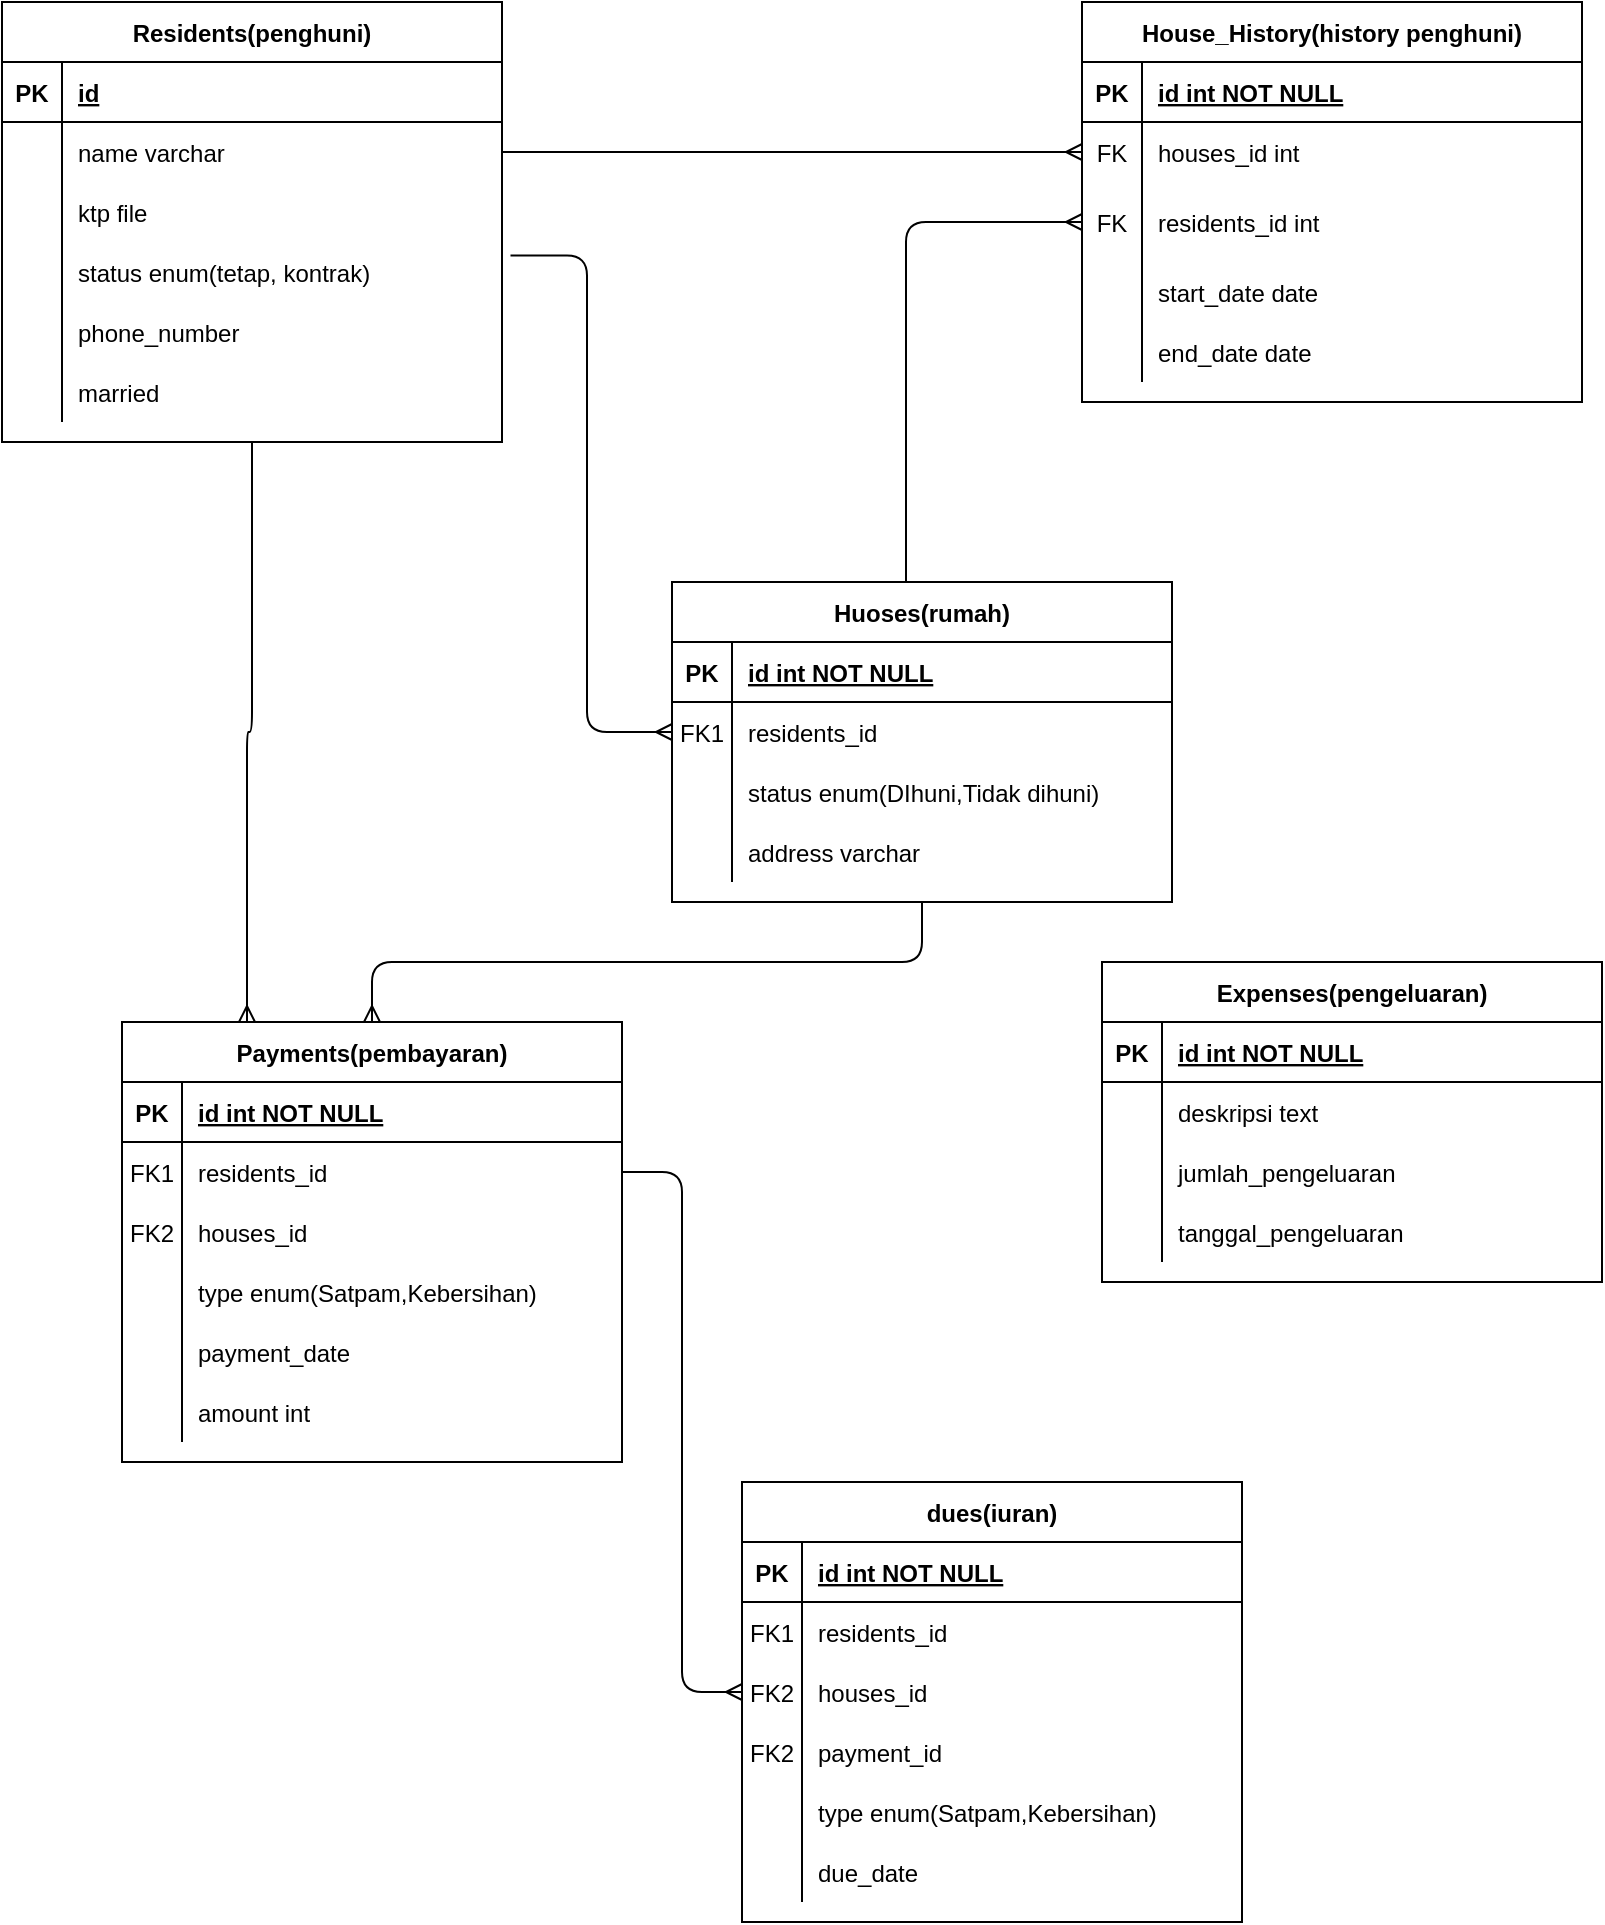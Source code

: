 <mxfile version="14.5.1" type="device"><diagram id="R2lEEEUBdFMjLlhIrx00" name="Page-1"><mxGraphModel dx="1024" dy="584" grid="1" gridSize="10" guides="1" tooltips="1" connect="1" arrows="1" fold="1" page="1" pageScale="1" pageWidth="850" pageHeight="1100" math="0" shadow="0" extFonts="Permanent Marker^https://fonts.googleapis.com/css?family=Permanent+Marker"><root><mxCell id="0"/><mxCell id="1" parent="0"/><mxCell id="C-vyLk0tnHw3VtMMgP7b-2" value="Residents(penghuni)" style="shape=table;startSize=30;container=1;collapsible=1;childLayout=tableLayout;fixedRows=1;rowLines=0;fontStyle=1;align=center;resizeLast=1;" parent="1" vertex="1"><mxGeometry x="90" y="10" width="250" height="220" as="geometry"/></mxCell><mxCell id="C-vyLk0tnHw3VtMMgP7b-3" value="" style="shape=partialRectangle;collapsible=0;dropTarget=0;pointerEvents=0;fillColor=none;points=[[0,0.5],[1,0.5]];portConstraint=eastwest;top=0;left=0;right=0;bottom=1;" parent="C-vyLk0tnHw3VtMMgP7b-2" vertex="1"><mxGeometry y="30" width="250" height="30" as="geometry"/></mxCell><mxCell id="C-vyLk0tnHw3VtMMgP7b-4" value="PK" style="shape=partialRectangle;overflow=hidden;connectable=0;fillColor=none;top=0;left=0;bottom=0;right=0;fontStyle=1;" parent="C-vyLk0tnHw3VtMMgP7b-3" vertex="1"><mxGeometry width="30" height="30" as="geometry"/></mxCell><mxCell id="C-vyLk0tnHw3VtMMgP7b-5" value="id" style="shape=partialRectangle;overflow=hidden;connectable=0;fillColor=none;top=0;left=0;bottom=0;right=0;align=left;spacingLeft=6;fontStyle=5;" parent="C-vyLk0tnHw3VtMMgP7b-3" vertex="1"><mxGeometry x="30" width="220" height="30" as="geometry"/></mxCell><mxCell id="C-vyLk0tnHw3VtMMgP7b-9" value="" style="shape=partialRectangle;collapsible=0;dropTarget=0;pointerEvents=0;fillColor=none;points=[[0,0.5],[1,0.5]];portConstraint=eastwest;top=0;left=0;right=0;bottom=0;" parent="C-vyLk0tnHw3VtMMgP7b-2" vertex="1"><mxGeometry y="60" width="250" height="30" as="geometry"/></mxCell><mxCell id="C-vyLk0tnHw3VtMMgP7b-10" value="" style="shape=partialRectangle;overflow=hidden;connectable=0;fillColor=none;top=0;left=0;bottom=0;right=0;" parent="C-vyLk0tnHw3VtMMgP7b-9" vertex="1"><mxGeometry width="30" height="30" as="geometry"/></mxCell><mxCell id="C-vyLk0tnHw3VtMMgP7b-11" value="name varchar" style="shape=partialRectangle;overflow=hidden;connectable=0;fillColor=none;top=0;left=0;bottom=0;right=0;align=left;spacingLeft=6;" parent="C-vyLk0tnHw3VtMMgP7b-9" vertex="1"><mxGeometry x="30" width="220" height="30" as="geometry"/></mxCell><mxCell id="QM_xxg7JwWOFbiOxINcO-1" value="" style="shape=partialRectangle;collapsible=0;dropTarget=0;pointerEvents=0;fillColor=none;points=[[0,0.5],[1,0.5]];portConstraint=eastwest;top=0;left=0;right=0;bottom=0;" parent="C-vyLk0tnHw3VtMMgP7b-2" vertex="1"><mxGeometry y="90" width="250" height="30" as="geometry"/></mxCell><mxCell id="QM_xxg7JwWOFbiOxINcO-2" value="&#10;&#10;&lt;span style=&quot;color: rgb(191, 199, 213); font-size: 12.8px; font-style: normal; font-weight: 500; letter-spacing: normal; text-indent: 0px; text-transform: none; word-spacing: 0px; background-color: rgb(37, 42, 55); display: inline; float: none;&quot;&gt;composer create-project laravel/laravel example-app&lt;/span&gt;&#10;&#10;" style="shape=partialRectangle;overflow=hidden;connectable=0;fillColor=none;top=0;left=0;bottom=0;right=0;" parent="QM_xxg7JwWOFbiOxINcO-1" vertex="1"><mxGeometry width="30" height="30" as="geometry"/></mxCell><mxCell id="QM_xxg7JwWOFbiOxINcO-3" value="ktp file" style="shape=partialRectangle;overflow=hidden;connectable=0;fillColor=none;top=0;left=0;bottom=0;right=0;align=left;spacingLeft=6;" parent="QM_xxg7JwWOFbiOxINcO-1" vertex="1"><mxGeometry x="30" width="220" height="30" as="geometry"/></mxCell><mxCell id="QM_xxg7JwWOFbiOxINcO-9" value="" style="shape=partialRectangle;collapsible=0;dropTarget=0;pointerEvents=0;fillColor=none;points=[[0,0.5],[1,0.5]];portConstraint=eastwest;top=0;left=0;right=0;bottom=0;" parent="C-vyLk0tnHw3VtMMgP7b-2" vertex="1"><mxGeometry y="120" width="250" height="30" as="geometry"/></mxCell><mxCell id="QM_xxg7JwWOFbiOxINcO-10" value="&#10;&#10;&lt;span style=&quot;color: rgb(191, 199, 213); font-size: 12.8px; font-style: normal; font-weight: 500; letter-spacing: normal; text-indent: 0px; text-transform: none; word-spacing: 0px; background-color: rgb(37, 42, 55); display: inline; float: none;&quot;&gt;composer create-project laravel/laravel example-app&lt;/span&gt;&#10;&#10;" style="shape=partialRectangle;overflow=hidden;connectable=0;fillColor=none;top=0;left=0;bottom=0;right=0;" parent="QM_xxg7JwWOFbiOxINcO-9" vertex="1"><mxGeometry width="30" height="30" as="geometry"/></mxCell><mxCell id="QM_xxg7JwWOFbiOxINcO-11" value="status enum(tetap, kontrak)" style="shape=partialRectangle;overflow=hidden;connectable=0;fillColor=none;top=0;left=0;bottom=0;right=0;align=left;spacingLeft=6;" parent="QM_xxg7JwWOFbiOxINcO-9" vertex="1"><mxGeometry x="30" width="220" height="30" as="geometry"/></mxCell><mxCell id="QM_xxg7JwWOFbiOxINcO-12" value="" style="shape=partialRectangle;collapsible=0;dropTarget=0;pointerEvents=0;fillColor=none;points=[[0,0.5],[1,0.5]];portConstraint=eastwest;top=0;left=0;right=0;bottom=0;" parent="C-vyLk0tnHw3VtMMgP7b-2" vertex="1"><mxGeometry y="150" width="250" height="30" as="geometry"/></mxCell><mxCell id="QM_xxg7JwWOFbiOxINcO-13" value="&#10;&#10;&lt;span style=&quot;color: rgb(191, 199, 213); font-size: 12.8px; font-style: normal; font-weight: 500; letter-spacing: normal; text-indent: 0px; text-transform: none; word-spacing: 0px; background-color: rgb(37, 42, 55); display: inline; float: none;&quot;&gt;composer create-project laravel/laravel example-app&lt;/span&gt;&#10;&#10;" style="shape=partialRectangle;overflow=hidden;connectable=0;fillColor=none;top=0;left=0;bottom=0;right=0;" parent="QM_xxg7JwWOFbiOxINcO-12" vertex="1"><mxGeometry width="30" height="30" as="geometry"/></mxCell><mxCell id="QM_xxg7JwWOFbiOxINcO-14" value="phone_number" style="shape=partialRectangle;overflow=hidden;connectable=0;fillColor=none;top=0;left=0;bottom=0;right=0;align=left;spacingLeft=6;" parent="QM_xxg7JwWOFbiOxINcO-12" vertex="1"><mxGeometry x="30" width="220" height="30" as="geometry"/></mxCell><mxCell id="QM_xxg7JwWOFbiOxINcO-15" value="" style="shape=partialRectangle;collapsible=0;dropTarget=0;pointerEvents=0;fillColor=none;points=[[0,0.5],[1,0.5]];portConstraint=eastwest;top=0;left=0;right=0;bottom=0;" parent="C-vyLk0tnHw3VtMMgP7b-2" vertex="1"><mxGeometry y="180" width="250" height="30" as="geometry"/></mxCell><mxCell id="QM_xxg7JwWOFbiOxINcO-16" value="&#10;&#10;&lt;span style=&quot;color: rgb(191, 199, 213); font-size: 12.8px; font-style: normal; font-weight: 500; letter-spacing: normal; text-indent: 0px; text-transform: none; word-spacing: 0px; background-color: rgb(37, 42, 55); display: inline; float: none;&quot;&gt;composer create-project laravel/laravel example-app&lt;/span&gt;&#10;&#10;" style="shape=partialRectangle;overflow=hidden;connectable=0;fillColor=none;top=0;left=0;bottom=0;right=0;" parent="QM_xxg7JwWOFbiOxINcO-15" vertex="1"><mxGeometry width="30" height="30" as="geometry"/></mxCell><mxCell id="QM_xxg7JwWOFbiOxINcO-17" value="married" style="shape=partialRectangle;overflow=hidden;connectable=0;fillColor=none;top=0;left=0;bottom=0;right=0;align=left;spacingLeft=6;" parent="QM_xxg7JwWOFbiOxINcO-15" vertex="1"><mxGeometry x="30" width="220" height="30" as="geometry"/></mxCell><mxCell id="C-vyLk0tnHw3VtMMgP7b-13" value="Huoses(rumah)" style="shape=table;startSize=30;container=1;collapsible=1;childLayout=tableLayout;fixedRows=1;rowLines=0;fontStyle=1;align=center;resizeLast=1;" parent="1" vertex="1"><mxGeometry x="425" y="300" width="250" height="160" as="geometry"/></mxCell><mxCell id="C-vyLk0tnHw3VtMMgP7b-14" value="" style="shape=partialRectangle;collapsible=0;dropTarget=0;pointerEvents=0;fillColor=none;points=[[0,0.5],[1,0.5]];portConstraint=eastwest;top=0;left=0;right=0;bottom=1;" parent="C-vyLk0tnHw3VtMMgP7b-13" vertex="1"><mxGeometry y="30" width="250" height="30" as="geometry"/></mxCell><mxCell id="C-vyLk0tnHw3VtMMgP7b-15" value="PK" style="shape=partialRectangle;overflow=hidden;connectable=0;fillColor=none;top=0;left=0;bottom=0;right=0;fontStyle=1;" parent="C-vyLk0tnHw3VtMMgP7b-14" vertex="1"><mxGeometry width="30" height="30" as="geometry"/></mxCell><mxCell id="C-vyLk0tnHw3VtMMgP7b-16" value="id int NOT NULL " style="shape=partialRectangle;overflow=hidden;connectable=0;fillColor=none;top=0;left=0;bottom=0;right=0;align=left;spacingLeft=6;fontStyle=5;" parent="C-vyLk0tnHw3VtMMgP7b-14" vertex="1"><mxGeometry x="30" width="220" height="30" as="geometry"/></mxCell><mxCell id="C-vyLk0tnHw3VtMMgP7b-17" value="" style="shape=partialRectangle;collapsible=0;dropTarget=0;pointerEvents=0;fillColor=none;points=[[0,0.5],[1,0.5]];portConstraint=eastwest;top=0;left=0;right=0;bottom=0;" parent="C-vyLk0tnHw3VtMMgP7b-13" vertex="1"><mxGeometry y="60" width="250" height="30" as="geometry"/></mxCell><mxCell id="C-vyLk0tnHw3VtMMgP7b-18" value="FK1" style="shape=partialRectangle;overflow=hidden;connectable=0;fillColor=none;top=0;left=0;bottom=0;right=0;" parent="C-vyLk0tnHw3VtMMgP7b-17" vertex="1"><mxGeometry width="30" height="30" as="geometry"/></mxCell><mxCell id="C-vyLk0tnHw3VtMMgP7b-19" value="residents_id" style="shape=partialRectangle;overflow=hidden;connectable=0;fillColor=none;top=0;left=0;bottom=0;right=0;align=left;spacingLeft=6;" parent="C-vyLk0tnHw3VtMMgP7b-17" vertex="1"><mxGeometry x="30" width="220" height="30" as="geometry"/></mxCell><mxCell id="C-vyLk0tnHw3VtMMgP7b-20" value="" style="shape=partialRectangle;collapsible=0;dropTarget=0;pointerEvents=0;fillColor=none;points=[[0,0.5],[1,0.5]];portConstraint=eastwest;top=0;left=0;right=0;bottom=0;" parent="C-vyLk0tnHw3VtMMgP7b-13" vertex="1"><mxGeometry y="90" width="250" height="30" as="geometry"/></mxCell><mxCell id="C-vyLk0tnHw3VtMMgP7b-21" value="" style="shape=partialRectangle;overflow=hidden;connectable=0;fillColor=none;top=0;left=0;bottom=0;right=0;" parent="C-vyLk0tnHw3VtMMgP7b-20" vertex="1"><mxGeometry width="30" height="30" as="geometry"/></mxCell><mxCell id="C-vyLk0tnHw3VtMMgP7b-22" value="status enum(DIhuni,Tidak dihuni)" style="shape=partialRectangle;overflow=hidden;connectable=0;fillColor=none;top=0;left=0;bottom=0;right=0;align=left;spacingLeft=6;" parent="C-vyLk0tnHw3VtMMgP7b-20" vertex="1"><mxGeometry x="30" width="220" height="30" as="geometry"/></mxCell><mxCell id="QM_xxg7JwWOFbiOxINcO-21" value="" style="shape=partialRectangle;collapsible=0;dropTarget=0;pointerEvents=0;fillColor=none;points=[[0,0.5],[1,0.5]];portConstraint=eastwest;top=0;left=0;right=0;bottom=0;" parent="C-vyLk0tnHw3VtMMgP7b-13" vertex="1"><mxGeometry y="120" width="250" height="30" as="geometry"/></mxCell><mxCell id="QM_xxg7JwWOFbiOxINcO-22" value="" style="shape=partialRectangle;overflow=hidden;connectable=0;fillColor=none;top=0;left=0;bottom=0;right=0;" parent="QM_xxg7JwWOFbiOxINcO-21" vertex="1"><mxGeometry width="30" height="30" as="geometry"/></mxCell><mxCell id="QM_xxg7JwWOFbiOxINcO-23" value="address varchar" style="shape=partialRectangle;overflow=hidden;connectable=0;fillColor=none;top=0;left=0;bottom=0;right=0;align=left;spacingLeft=6;" parent="QM_xxg7JwWOFbiOxINcO-21" vertex="1"><mxGeometry x="30" width="220" height="30" as="geometry"/></mxCell><mxCell id="QM_xxg7JwWOFbiOxINcO-24" value="Payments(pembayaran)" style="shape=table;startSize=30;container=1;collapsible=1;childLayout=tableLayout;fixedRows=1;rowLines=0;fontStyle=1;align=center;resizeLast=1;" parent="1" vertex="1"><mxGeometry x="150" y="520" width="250" height="220" as="geometry"/></mxCell><mxCell id="QM_xxg7JwWOFbiOxINcO-25" value="" style="shape=partialRectangle;collapsible=0;dropTarget=0;pointerEvents=0;fillColor=none;points=[[0,0.5],[1,0.5]];portConstraint=eastwest;top=0;left=0;right=0;bottom=1;" parent="QM_xxg7JwWOFbiOxINcO-24" vertex="1"><mxGeometry y="30" width="250" height="30" as="geometry"/></mxCell><mxCell id="QM_xxg7JwWOFbiOxINcO-26" value="PK" style="shape=partialRectangle;overflow=hidden;connectable=0;fillColor=none;top=0;left=0;bottom=0;right=0;fontStyle=1;" parent="QM_xxg7JwWOFbiOxINcO-25" vertex="1"><mxGeometry width="30" height="30" as="geometry"/></mxCell><mxCell id="QM_xxg7JwWOFbiOxINcO-27" value="id int NOT NULL " style="shape=partialRectangle;overflow=hidden;connectable=0;fillColor=none;top=0;left=0;bottom=0;right=0;align=left;spacingLeft=6;fontStyle=5;" parent="QM_xxg7JwWOFbiOxINcO-25" vertex="1"><mxGeometry x="30" width="220" height="30" as="geometry"/></mxCell><mxCell id="QM_xxg7JwWOFbiOxINcO-28" value="" style="shape=partialRectangle;collapsible=0;dropTarget=0;pointerEvents=0;fillColor=none;points=[[0,0.5],[1,0.5]];portConstraint=eastwest;top=0;left=0;right=0;bottom=0;" parent="QM_xxg7JwWOFbiOxINcO-24" vertex="1"><mxGeometry y="60" width="250" height="30" as="geometry"/></mxCell><mxCell id="QM_xxg7JwWOFbiOxINcO-29" value="FK1" style="shape=partialRectangle;overflow=hidden;connectable=0;fillColor=none;top=0;left=0;bottom=0;right=0;" parent="QM_xxg7JwWOFbiOxINcO-28" vertex="1"><mxGeometry width="30" height="30" as="geometry"/></mxCell><mxCell id="QM_xxg7JwWOFbiOxINcO-30" value="residents_id" style="shape=partialRectangle;overflow=hidden;connectable=0;fillColor=none;top=0;left=0;bottom=0;right=0;align=left;spacingLeft=6;" parent="QM_xxg7JwWOFbiOxINcO-28" vertex="1"><mxGeometry x="30" width="220" height="30" as="geometry"/></mxCell><mxCell id="QM_xxg7JwWOFbiOxINcO-37" value="" style="shape=partialRectangle;collapsible=0;dropTarget=0;pointerEvents=0;fillColor=none;points=[[0,0.5],[1,0.5]];portConstraint=eastwest;top=0;left=0;right=0;bottom=0;" parent="QM_xxg7JwWOFbiOxINcO-24" vertex="1"><mxGeometry y="90" width="250" height="30" as="geometry"/></mxCell><mxCell id="QM_xxg7JwWOFbiOxINcO-38" value="FK2" style="shape=partialRectangle;overflow=hidden;connectable=0;fillColor=none;top=0;left=0;bottom=0;right=0;" parent="QM_xxg7JwWOFbiOxINcO-37" vertex="1"><mxGeometry width="30" height="30" as="geometry"/></mxCell><mxCell id="QM_xxg7JwWOFbiOxINcO-39" value="houses_id" style="shape=partialRectangle;overflow=hidden;connectable=0;fillColor=none;top=0;left=0;bottom=0;right=0;align=left;spacingLeft=6;" parent="QM_xxg7JwWOFbiOxINcO-37" vertex="1"><mxGeometry x="30" width="220" height="30" as="geometry"/></mxCell><mxCell id="QM_xxg7JwWOFbiOxINcO-31" value="" style="shape=partialRectangle;collapsible=0;dropTarget=0;pointerEvents=0;fillColor=none;points=[[0,0.5],[1,0.5]];portConstraint=eastwest;top=0;left=0;right=0;bottom=0;" parent="QM_xxg7JwWOFbiOxINcO-24" vertex="1"><mxGeometry y="120" width="250" height="30" as="geometry"/></mxCell><mxCell id="QM_xxg7JwWOFbiOxINcO-32" value="" style="shape=partialRectangle;overflow=hidden;connectable=0;fillColor=none;top=0;left=0;bottom=0;right=0;" parent="QM_xxg7JwWOFbiOxINcO-31" vertex="1"><mxGeometry width="30" height="30" as="geometry"/></mxCell><mxCell id="QM_xxg7JwWOFbiOxINcO-33" value="type enum(Satpam,Kebersihan)" style="shape=partialRectangle;overflow=hidden;connectable=0;fillColor=none;top=0;left=0;bottom=0;right=0;align=left;spacingLeft=6;" parent="QM_xxg7JwWOFbiOxINcO-31" vertex="1"><mxGeometry x="30" width="220" height="30" as="geometry"/></mxCell><mxCell id="QM_xxg7JwWOFbiOxINcO-34" value="" style="shape=partialRectangle;collapsible=0;dropTarget=0;pointerEvents=0;fillColor=none;points=[[0,0.5],[1,0.5]];portConstraint=eastwest;top=0;left=0;right=0;bottom=0;" parent="QM_xxg7JwWOFbiOxINcO-24" vertex="1"><mxGeometry y="150" width="250" height="30" as="geometry"/></mxCell><mxCell id="QM_xxg7JwWOFbiOxINcO-35" value="" style="shape=partialRectangle;overflow=hidden;connectable=0;fillColor=none;top=0;left=0;bottom=0;right=0;" parent="QM_xxg7JwWOFbiOxINcO-34" vertex="1"><mxGeometry width="30" height="30" as="geometry"/></mxCell><mxCell id="QM_xxg7JwWOFbiOxINcO-36" value="payment_date" style="shape=partialRectangle;overflow=hidden;connectable=0;fillColor=none;top=0;left=0;bottom=0;right=0;align=left;spacingLeft=6;" parent="QM_xxg7JwWOFbiOxINcO-34" vertex="1"><mxGeometry x="30" width="220" height="30" as="geometry"/></mxCell><mxCell id="QM_xxg7JwWOFbiOxINcO-40" value="" style="shape=partialRectangle;collapsible=0;dropTarget=0;pointerEvents=0;fillColor=none;points=[[0,0.5],[1,0.5]];portConstraint=eastwest;top=0;left=0;right=0;bottom=0;" parent="QM_xxg7JwWOFbiOxINcO-24" vertex="1"><mxGeometry y="180" width="250" height="30" as="geometry"/></mxCell><mxCell id="QM_xxg7JwWOFbiOxINcO-41" value="" style="shape=partialRectangle;overflow=hidden;connectable=0;fillColor=none;top=0;left=0;bottom=0;right=0;" parent="QM_xxg7JwWOFbiOxINcO-40" vertex="1"><mxGeometry width="30" height="30" as="geometry"/></mxCell><mxCell id="QM_xxg7JwWOFbiOxINcO-42" value="amount int" style="shape=partialRectangle;overflow=hidden;connectable=0;fillColor=none;top=0;left=0;bottom=0;right=0;align=left;spacingLeft=6;" parent="QM_xxg7JwWOFbiOxINcO-40" vertex="1"><mxGeometry x="30" width="220" height="30" as="geometry"/></mxCell><mxCell id="QM_xxg7JwWOFbiOxINcO-49" value="Expenses(pengeluaran)" style="shape=table;startSize=30;container=1;collapsible=1;childLayout=tableLayout;fixedRows=1;rowLines=0;fontStyle=1;align=center;resizeLast=1;" parent="1" vertex="1"><mxGeometry x="640" y="490" width="250" height="160" as="geometry"/></mxCell><mxCell id="QM_xxg7JwWOFbiOxINcO-50" value="" style="shape=partialRectangle;collapsible=0;dropTarget=0;pointerEvents=0;fillColor=none;points=[[0,0.5],[1,0.5]];portConstraint=eastwest;top=0;left=0;right=0;bottom=1;" parent="QM_xxg7JwWOFbiOxINcO-49" vertex="1"><mxGeometry y="30" width="250" height="30" as="geometry"/></mxCell><mxCell id="QM_xxg7JwWOFbiOxINcO-51" value="PK" style="shape=partialRectangle;overflow=hidden;connectable=0;fillColor=none;top=0;left=0;bottom=0;right=0;fontStyle=1;" parent="QM_xxg7JwWOFbiOxINcO-50" vertex="1"><mxGeometry width="30" height="30" as="geometry"/></mxCell><mxCell id="QM_xxg7JwWOFbiOxINcO-52" value="id int NOT NULL " style="shape=partialRectangle;overflow=hidden;connectable=0;fillColor=none;top=0;left=0;bottom=0;right=0;align=left;spacingLeft=6;fontStyle=5;" parent="QM_xxg7JwWOFbiOxINcO-50" vertex="1"><mxGeometry x="30" width="220" height="30" as="geometry"/></mxCell><mxCell id="QM_xxg7JwWOFbiOxINcO-59" value="" style="shape=partialRectangle;collapsible=0;dropTarget=0;pointerEvents=0;fillColor=none;points=[[0,0.5],[1,0.5]];portConstraint=eastwest;top=0;left=0;right=0;bottom=0;" parent="QM_xxg7JwWOFbiOxINcO-49" vertex="1"><mxGeometry y="60" width="250" height="30" as="geometry"/></mxCell><mxCell id="QM_xxg7JwWOFbiOxINcO-60" value="" style="shape=partialRectangle;overflow=hidden;connectable=0;fillColor=none;top=0;left=0;bottom=0;right=0;" parent="QM_xxg7JwWOFbiOxINcO-59" vertex="1"><mxGeometry width="30" height="30" as="geometry"/></mxCell><mxCell id="QM_xxg7JwWOFbiOxINcO-61" value="deskripsi text" style="shape=partialRectangle;overflow=hidden;connectable=0;fillColor=none;top=0;left=0;bottom=0;right=0;align=left;spacingLeft=6;" parent="QM_xxg7JwWOFbiOxINcO-59" vertex="1"><mxGeometry x="30" width="220" height="30" as="geometry"/></mxCell><mxCell id="QM_xxg7JwWOFbiOxINcO-62" value="" style="shape=partialRectangle;collapsible=0;dropTarget=0;pointerEvents=0;fillColor=none;points=[[0,0.5],[1,0.5]];portConstraint=eastwest;top=0;left=0;right=0;bottom=0;" parent="QM_xxg7JwWOFbiOxINcO-49" vertex="1"><mxGeometry y="90" width="250" height="30" as="geometry"/></mxCell><mxCell id="QM_xxg7JwWOFbiOxINcO-63" value="" style="shape=partialRectangle;overflow=hidden;connectable=0;fillColor=none;top=0;left=0;bottom=0;right=0;" parent="QM_xxg7JwWOFbiOxINcO-62" vertex="1"><mxGeometry width="30" height="30" as="geometry"/></mxCell><mxCell id="QM_xxg7JwWOFbiOxINcO-64" value="jumlah_pengeluaran" style="shape=partialRectangle;overflow=hidden;connectable=0;fillColor=none;top=0;left=0;bottom=0;right=0;align=left;spacingLeft=6;" parent="QM_xxg7JwWOFbiOxINcO-62" vertex="1"><mxGeometry x="30" width="220" height="30" as="geometry"/></mxCell><mxCell id="QM_xxg7JwWOFbiOxINcO-65" value="" style="shape=partialRectangle;collapsible=0;dropTarget=0;pointerEvents=0;fillColor=none;points=[[0,0.5],[1,0.5]];portConstraint=eastwest;top=0;left=0;right=0;bottom=0;" parent="QM_xxg7JwWOFbiOxINcO-49" vertex="1"><mxGeometry y="120" width="250" height="30" as="geometry"/></mxCell><mxCell id="QM_xxg7JwWOFbiOxINcO-66" value="" style="shape=partialRectangle;overflow=hidden;connectable=0;fillColor=none;top=0;left=0;bottom=0;right=0;" parent="QM_xxg7JwWOFbiOxINcO-65" vertex="1"><mxGeometry width="30" height="30" as="geometry"/></mxCell><mxCell id="QM_xxg7JwWOFbiOxINcO-67" value="tanggal_pengeluaran" style="shape=partialRectangle;overflow=hidden;connectable=0;fillColor=none;top=0;left=0;bottom=0;right=0;align=left;spacingLeft=6;" parent="QM_xxg7JwWOFbiOxINcO-65" vertex="1"><mxGeometry x="30" width="220" height="30" as="geometry"/></mxCell><mxCell id="QM_xxg7JwWOFbiOxINcO-74" value="House_History(history penghuni)" style="shape=table;startSize=30;container=1;collapsible=1;childLayout=tableLayout;fixedRows=1;rowLines=0;fontStyle=1;align=center;resizeLast=1;" parent="1" vertex="1"><mxGeometry x="630" y="10" width="250" height="200" as="geometry"/></mxCell><mxCell id="QM_xxg7JwWOFbiOxINcO-75" value="" style="shape=partialRectangle;collapsible=0;dropTarget=0;pointerEvents=0;fillColor=none;points=[[0,0.5],[1,0.5]];portConstraint=eastwest;top=0;left=0;right=0;bottom=1;" parent="QM_xxg7JwWOFbiOxINcO-74" vertex="1"><mxGeometry y="30" width="250" height="30" as="geometry"/></mxCell><mxCell id="QM_xxg7JwWOFbiOxINcO-76" value="PK" style="shape=partialRectangle;overflow=hidden;connectable=0;fillColor=none;top=0;left=0;bottom=0;right=0;fontStyle=1;" parent="QM_xxg7JwWOFbiOxINcO-75" vertex="1"><mxGeometry width="30" height="30" as="geometry"/></mxCell><mxCell id="QM_xxg7JwWOFbiOxINcO-77" value="id int NOT NULL " style="shape=partialRectangle;overflow=hidden;connectable=0;fillColor=none;top=0;left=0;bottom=0;right=0;align=left;spacingLeft=6;fontStyle=5;" parent="QM_xxg7JwWOFbiOxINcO-75" vertex="1"><mxGeometry x="30" width="220" height="30" as="geometry"/></mxCell><mxCell id="QM_xxg7JwWOFbiOxINcO-78" value="" style="shape=partialRectangle;collapsible=0;dropTarget=0;pointerEvents=0;fillColor=none;points=[[0,0.5],[1,0.5]];portConstraint=eastwest;top=0;left=0;right=0;bottom=0;" parent="QM_xxg7JwWOFbiOxINcO-74" vertex="1"><mxGeometry y="60" width="250" height="30" as="geometry"/></mxCell><mxCell id="QM_xxg7JwWOFbiOxINcO-79" value="FK" style="shape=partialRectangle;overflow=hidden;connectable=0;fillColor=none;top=0;left=0;bottom=0;right=0;" parent="QM_xxg7JwWOFbiOxINcO-78" vertex="1"><mxGeometry width="30" height="30" as="geometry"/></mxCell><mxCell id="QM_xxg7JwWOFbiOxINcO-80" value="houses_id int" style="shape=partialRectangle;overflow=hidden;connectable=0;fillColor=none;top=0;left=0;bottom=0;right=0;align=left;spacingLeft=6;" parent="QM_xxg7JwWOFbiOxINcO-78" vertex="1"><mxGeometry x="30" width="220" height="30" as="geometry"/></mxCell><mxCell id="QM_xxg7JwWOFbiOxINcO-93" value="" style="shape=partialRectangle;collapsible=0;dropTarget=0;pointerEvents=0;fillColor=none;points=[[0,0.5],[1,0.5]];portConstraint=eastwest;top=0;left=0;right=0;bottom=0;" parent="QM_xxg7JwWOFbiOxINcO-74" vertex="1"><mxGeometry y="90" width="250" height="40" as="geometry"/></mxCell><mxCell id="QM_xxg7JwWOFbiOxINcO-94" value="FK" style="shape=partialRectangle;overflow=hidden;connectable=0;fillColor=none;top=0;left=0;bottom=0;right=0;" parent="QM_xxg7JwWOFbiOxINcO-93" vertex="1"><mxGeometry width="30" height="40" as="geometry"/></mxCell><mxCell id="QM_xxg7JwWOFbiOxINcO-95" value="residents_id int" style="shape=partialRectangle;overflow=hidden;connectable=0;fillColor=none;top=0;left=0;bottom=0;right=0;align=left;spacingLeft=6;" parent="QM_xxg7JwWOFbiOxINcO-93" vertex="1"><mxGeometry x="30" width="220" height="40" as="geometry"/></mxCell><mxCell id="QM_xxg7JwWOFbiOxINcO-96" value="" style="shape=partialRectangle;collapsible=0;dropTarget=0;pointerEvents=0;fillColor=none;points=[[0,0.5],[1,0.5]];portConstraint=eastwest;top=0;left=0;right=0;bottom=0;" parent="QM_xxg7JwWOFbiOxINcO-74" vertex="1"><mxGeometry y="130" width="250" height="30" as="geometry"/></mxCell><mxCell id="QM_xxg7JwWOFbiOxINcO-97" value="" style="shape=partialRectangle;overflow=hidden;connectable=0;fillColor=none;top=0;left=0;bottom=0;right=0;" parent="QM_xxg7JwWOFbiOxINcO-96" vertex="1"><mxGeometry width="30" height="30" as="geometry"/></mxCell><mxCell id="QM_xxg7JwWOFbiOxINcO-98" value="start_date date" style="shape=partialRectangle;overflow=hidden;connectable=0;fillColor=none;top=0;left=0;bottom=0;right=0;align=left;spacingLeft=6;" parent="QM_xxg7JwWOFbiOxINcO-96" vertex="1"><mxGeometry x="30" width="220" height="30" as="geometry"/></mxCell><mxCell id="QM_xxg7JwWOFbiOxINcO-99" value="" style="shape=partialRectangle;collapsible=0;dropTarget=0;pointerEvents=0;fillColor=none;points=[[0,0.5],[1,0.5]];portConstraint=eastwest;top=0;left=0;right=0;bottom=0;" parent="QM_xxg7JwWOFbiOxINcO-74" vertex="1"><mxGeometry y="160" width="250" height="30" as="geometry"/></mxCell><mxCell id="QM_xxg7JwWOFbiOxINcO-100" value="" style="shape=partialRectangle;overflow=hidden;connectable=0;fillColor=none;top=0;left=0;bottom=0;right=0;" parent="QM_xxg7JwWOFbiOxINcO-99" vertex="1"><mxGeometry width="30" height="30" as="geometry"/></mxCell><mxCell id="QM_xxg7JwWOFbiOxINcO-101" value="end_date date" style="shape=partialRectangle;overflow=hidden;connectable=0;fillColor=none;top=0;left=0;bottom=0;right=0;align=left;spacingLeft=6;" parent="QM_xxg7JwWOFbiOxINcO-99" vertex="1"><mxGeometry x="30" width="220" height="30" as="geometry"/></mxCell><mxCell id="QM_xxg7JwWOFbiOxINcO-103" value="" style="edgeStyle=orthogonalEdgeStyle;fontSize=12;html=1;endArrow=ERmany;exitX=1.017;exitY=0.227;exitDx=0;exitDy=0;exitPerimeter=0;entryX=0;entryY=0.5;entryDx=0;entryDy=0;" parent="1" source="QM_xxg7JwWOFbiOxINcO-9" target="C-vyLk0tnHw3VtMMgP7b-17" edge="1"><mxGeometry width="100" height="100" relative="1" as="geometry"><mxPoint x="350" y="260" as="sourcePoint"/><mxPoint x="450" y="160" as="targetPoint"/></mxGeometry></mxCell><mxCell id="QM_xxg7JwWOFbiOxINcO-105" value="" style="fontSize=12;html=1;endArrow=ERmany;exitX=0.5;exitY=1;exitDx=0;exitDy=0;edgeStyle=orthogonalEdgeStyle;" parent="1" source="C-vyLk0tnHw3VtMMgP7b-13" target="QM_xxg7JwWOFbiOxINcO-24" edge="1"><mxGeometry width="100" height="100" relative="1" as="geometry"><mxPoint x="600" y="510" as="sourcePoint"/><mxPoint x="410" y="400" as="targetPoint"/></mxGeometry></mxCell><mxCell id="QM_xxg7JwWOFbiOxINcO-107" value="" style="fontSize=12;html=1;endArrow=ERmany;exitX=0.5;exitY=1;exitDx=0;exitDy=0;entryX=0.25;entryY=0;entryDx=0;entryDy=0;edgeStyle=orthogonalEdgeStyle;" parent="1" source="C-vyLk0tnHw3VtMMgP7b-2" target="QM_xxg7JwWOFbiOxINcO-24" edge="1"><mxGeometry width="100" height="100" relative="1" as="geometry"><mxPoint x="585" y="450" as="sourcePoint"/><mxPoint x="585" y="520" as="targetPoint"/></mxGeometry></mxCell><mxCell id="QM_xxg7JwWOFbiOxINcO-108" value="" style="fontSize=12;html=1;endArrow=ERmany;exitX=0.468;exitY=0.003;exitDx=0;exitDy=0;exitPerimeter=0;entryX=0;entryY=0.5;entryDx=0;entryDy=0;edgeStyle=orthogonalEdgeStyle;" parent="1" source="C-vyLk0tnHw3VtMMgP7b-13" target="QM_xxg7JwWOFbiOxINcO-93" edge="1"><mxGeometry width="100" height="100" relative="1" as="geometry"><mxPoint x="550" y="300" as="sourcePoint"/><mxPoint x="650" y="200" as="targetPoint"/></mxGeometry></mxCell><mxCell id="QM_xxg7JwWOFbiOxINcO-109" value="" style="edgeStyle=orthogonalEdgeStyle;fontSize=12;html=1;endArrow=ERmany;entryX=0;entryY=0.5;entryDx=0;entryDy=0;exitX=1;exitY=0.5;exitDx=0;exitDy=0;" parent="1" source="C-vyLk0tnHw3VtMMgP7b-9" target="QM_xxg7JwWOFbiOxINcO-78" edge="1"><mxGeometry width="100" height="100" relative="1" as="geometry"><mxPoint x="360" y="85" as="sourcePoint"/><mxPoint x="460" y="365" as="targetPoint"/></mxGeometry></mxCell><mxCell id="DN1TFp9CHHLASZdG24nj-1" value="dues(iuran)" style="shape=table;startSize=30;container=1;collapsible=1;childLayout=tableLayout;fixedRows=1;rowLines=0;fontStyle=1;align=center;resizeLast=1;" vertex="1" parent="1"><mxGeometry x="460" y="750" width="250" height="220" as="geometry"/></mxCell><mxCell id="DN1TFp9CHHLASZdG24nj-2" value="" style="shape=partialRectangle;collapsible=0;dropTarget=0;pointerEvents=0;fillColor=none;points=[[0,0.5],[1,0.5]];portConstraint=eastwest;top=0;left=0;right=0;bottom=1;" vertex="1" parent="DN1TFp9CHHLASZdG24nj-1"><mxGeometry y="30" width="250" height="30" as="geometry"/></mxCell><mxCell id="DN1TFp9CHHLASZdG24nj-3" value="PK" style="shape=partialRectangle;overflow=hidden;connectable=0;fillColor=none;top=0;left=0;bottom=0;right=0;fontStyle=1;" vertex="1" parent="DN1TFp9CHHLASZdG24nj-2"><mxGeometry width="30" height="30" as="geometry"/></mxCell><mxCell id="DN1TFp9CHHLASZdG24nj-4" value="id int NOT NULL " style="shape=partialRectangle;overflow=hidden;connectable=0;fillColor=none;top=0;left=0;bottom=0;right=0;align=left;spacingLeft=6;fontStyle=5;" vertex="1" parent="DN1TFp9CHHLASZdG24nj-2"><mxGeometry x="30" width="220" height="30" as="geometry"/></mxCell><mxCell id="DN1TFp9CHHLASZdG24nj-5" value="" style="shape=partialRectangle;collapsible=0;dropTarget=0;pointerEvents=0;fillColor=none;points=[[0,0.5],[1,0.5]];portConstraint=eastwest;top=0;left=0;right=0;bottom=0;" vertex="1" parent="DN1TFp9CHHLASZdG24nj-1"><mxGeometry y="60" width="250" height="30" as="geometry"/></mxCell><mxCell id="DN1TFp9CHHLASZdG24nj-6" value="FK1" style="shape=partialRectangle;overflow=hidden;connectable=0;fillColor=none;top=0;left=0;bottom=0;right=0;" vertex="1" parent="DN1TFp9CHHLASZdG24nj-5"><mxGeometry width="30" height="30" as="geometry"/></mxCell><mxCell id="DN1TFp9CHHLASZdG24nj-7" value="residents_id" style="shape=partialRectangle;overflow=hidden;connectable=0;fillColor=none;top=0;left=0;bottom=0;right=0;align=left;spacingLeft=6;" vertex="1" parent="DN1TFp9CHHLASZdG24nj-5"><mxGeometry x="30" width="220" height="30" as="geometry"/></mxCell><mxCell id="DN1TFp9CHHLASZdG24nj-8" value="" style="shape=partialRectangle;collapsible=0;dropTarget=0;pointerEvents=0;fillColor=none;points=[[0,0.5],[1,0.5]];portConstraint=eastwest;top=0;left=0;right=0;bottom=0;" vertex="1" parent="DN1TFp9CHHLASZdG24nj-1"><mxGeometry y="90" width="250" height="30" as="geometry"/></mxCell><mxCell id="DN1TFp9CHHLASZdG24nj-9" value="FK2" style="shape=partialRectangle;overflow=hidden;connectable=0;fillColor=none;top=0;left=0;bottom=0;right=0;" vertex="1" parent="DN1TFp9CHHLASZdG24nj-8"><mxGeometry width="30" height="30" as="geometry"/></mxCell><mxCell id="DN1TFp9CHHLASZdG24nj-10" value="houses_id" style="shape=partialRectangle;overflow=hidden;connectable=0;fillColor=none;top=0;left=0;bottom=0;right=0;align=left;spacingLeft=6;" vertex="1" parent="DN1TFp9CHHLASZdG24nj-8"><mxGeometry x="30" width="220" height="30" as="geometry"/></mxCell><mxCell id="DN1TFp9CHHLASZdG24nj-23" value="" style="shape=partialRectangle;collapsible=0;dropTarget=0;pointerEvents=0;fillColor=none;points=[[0,0.5],[1,0.5]];portConstraint=eastwest;top=0;left=0;right=0;bottom=0;" vertex="1" parent="DN1TFp9CHHLASZdG24nj-1"><mxGeometry y="120" width="250" height="30" as="geometry"/></mxCell><mxCell id="DN1TFp9CHHLASZdG24nj-24" value="FK2" style="shape=partialRectangle;overflow=hidden;connectable=0;fillColor=none;top=0;left=0;bottom=0;right=0;" vertex="1" parent="DN1TFp9CHHLASZdG24nj-23"><mxGeometry width="30" height="30" as="geometry"/></mxCell><mxCell id="DN1TFp9CHHLASZdG24nj-25" value="payment_id" style="shape=partialRectangle;overflow=hidden;connectable=0;fillColor=none;top=0;left=0;bottom=0;right=0;align=left;spacingLeft=6;" vertex="1" parent="DN1TFp9CHHLASZdG24nj-23"><mxGeometry x="30" width="220" height="30" as="geometry"/></mxCell><mxCell id="DN1TFp9CHHLASZdG24nj-11" value="" style="shape=partialRectangle;collapsible=0;dropTarget=0;pointerEvents=0;fillColor=none;points=[[0,0.5],[1,0.5]];portConstraint=eastwest;top=0;left=0;right=0;bottom=0;" vertex="1" parent="DN1TFp9CHHLASZdG24nj-1"><mxGeometry y="150" width="250" height="30" as="geometry"/></mxCell><mxCell id="DN1TFp9CHHLASZdG24nj-12" value="" style="shape=partialRectangle;overflow=hidden;connectable=0;fillColor=none;top=0;left=0;bottom=0;right=0;" vertex="1" parent="DN1TFp9CHHLASZdG24nj-11"><mxGeometry width="30" height="30" as="geometry"/></mxCell><mxCell id="DN1TFp9CHHLASZdG24nj-13" value="type enum(Satpam,Kebersihan)" style="shape=partialRectangle;overflow=hidden;connectable=0;fillColor=none;top=0;left=0;bottom=0;right=0;align=left;spacingLeft=6;" vertex="1" parent="DN1TFp9CHHLASZdG24nj-11"><mxGeometry x="30" width="220" height="30" as="geometry"/></mxCell><mxCell id="DN1TFp9CHHLASZdG24nj-14" value="" style="shape=partialRectangle;collapsible=0;dropTarget=0;pointerEvents=0;fillColor=none;points=[[0,0.5],[1,0.5]];portConstraint=eastwest;top=0;left=0;right=0;bottom=0;" vertex="1" parent="DN1TFp9CHHLASZdG24nj-1"><mxGeometry y="180" width="250" height="30" as="geometry"/></mxCell><mxCell id="DN1TFp9CHHLASZdG24nj-15" value="" style="shape=partialRectangle;overflow=hidden;connectable=0;fillColor=none;top=0;left=0;bottom=0;right=0;" vertex="1" parent="DN1TFp9CHHLASZdG24nj-14"><mxGeometry width="30" height="30" as="geometry"/></mxCell><mxCell id="DN1TFp9CHHLASZdG24nj-16" value="due_date" style="shape=partialRectangle;overflow=hidden;connectable=0;fillColor=none;top=0;left=0;bottom=0;right=0;align=left;spacingLeft=6;" vertex="1" parent="DN1TFp9CHHLASZdG24nj-14"><mxGeometry x="30" width="220" height="30" as="geometry"/></mxCell><mxCell id="DN1TFp9CHHLASZdG24nj-26" value="" style="edgeStyle=entityRelationEdgeStyle;fontSize=12;html=1;endArrow=ERmany;exitX=1;exitY=0.5;exitDx=0;exitDy=0;entryX=0;entryY=0.5;entryDx=0;entryDy=0;" edge="1" parent="1" source="QM_xxg7JwWOFbiOxINcO-28" target="DN1TFp9CHHLASZdG24nj-8"><mxGeometry width="100" height="100" relative="1" as="geometry"><mxPoint x="410" y="820" as="sourcePoint"/><mxPoint x="510" y="720" as="targetPoint"/></mxGeometry></mxCell></root></mxGraphModel></diagram></mxfile>